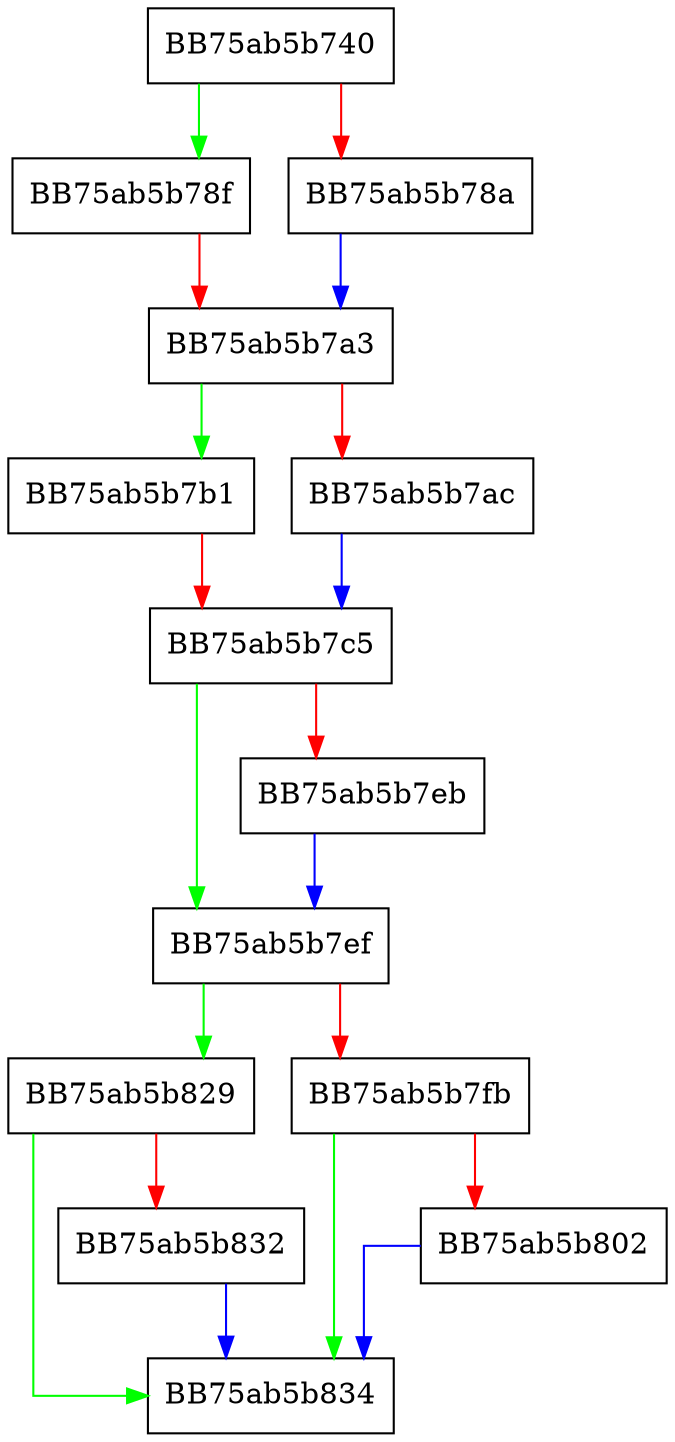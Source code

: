 digraph vdbeSorterCompareText {
  node [shape="box"];
  graph [splines=ortho];
  BB75ab5b740 -> BB75ab5b78f [color="green"];
  BB75ab5b740 -> BB75ab5b78a [color="red"];
  BB75ab5b78a -> BB75ab5b7a3 [color="blue"];
  BB75ab5b78f -> BB75ab5b7a3 [color="red"];
  BB75ab5b7a3 -> BB75ab5b7b1 [color="green"];
  BB75ab5b7a3 -> BB75ab5b7ac [color="red"];
  BB75ab5b7ac -> BB75ab5b7c5 [color="blue"];
  BB75ab5b7b1 -> BB75ab5b7c5 [color="red"];
  BB75ab5b7c5 -> BB75ab5b7ef [color="green"];
  BB75ab5b7c5 -> BB75ab5b7eb [color="red"];
  BB75ab5b7eb -> BB75ab5b7ef [color="blue"];
  BB75ab5b7ef -> BB75ab5b829 [color="green"];
  BB75ab5b7ef -> BB75ab5b7fb [color="red"];
  BB75ab5b7fb -> BB75ab5b834 [color="green"];
  BB75ab5b7fb -> BB75ab5b802 [color="red"];
  BB75ab5b802 -> BB75ab5b834 [color="blue"];
  BB75ab5b829 -> BB75ab5b834 [color="green"];
  BB75ab5b829 -> BB75ab5b832 [color="red"];
  BB75ab5b832 -> BB75ab5b834 [color="blue"];
}
